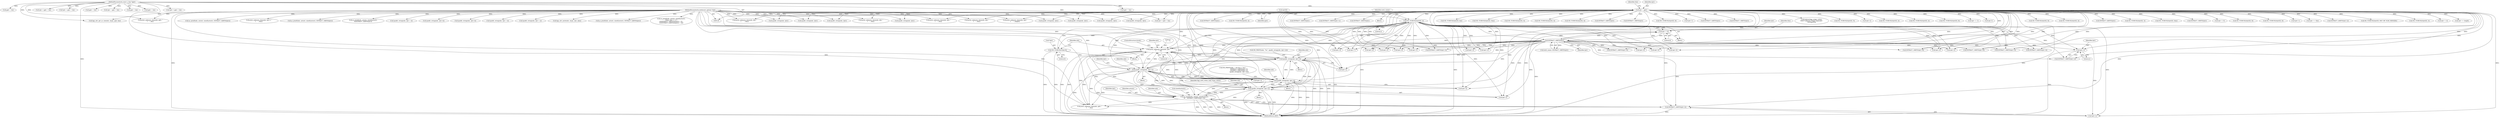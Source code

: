 digraph "0_tcpdump_d10a0f980fe8f9407ab1ffbd612641433ebe175e@pointer" {
"1002369" [label="(Call,tptr+2)"];
"1002151" [label="(Call,ND_TCHECK2(tptr[0], 2))"];
"1002374" [label="(Call,ND_TCHECK2(*tptr,8))"];
"1002387" [label="(Call,tptr +=8)"];
"1002378" [label="(Call,print_unknown_data(ndo, tptr, \"\n\t      \", 8))"];
"1002284" [label="(Call,ipaddr_string(ndo, tptr+2))"];
"1002219" [label="(Call,ipaddr_string(ndo, tptr+2))"];
"1002203" [label="(Call,ipaddr_string(ndo, tptr+4))"];
"1002298" [label="(Call,ipaddr_string(ndo, tptr+2))"];
"1002237" [label="(Call,as_printf(ndo, astostr, sizeof(astostr),\n\t\t\t    EXTRACT_32BITS(tptr+2)))"];
"1000126" [label="(MethodParameterIn,netdissect_options *ndo)"];
"1002242" [label="(Call,EXTRACT_32BITS(tptr+2))"];
"1000142" [label="(Call,tptr = pptr)"];
"1000128" [label="(MethodParameterIn,const u_char *pptr)"];
"1002158" [label="(Call,EXTRACT_16BITS(tptr))"];
"1002325" [label="(Call,tptr+6)"];
"1002358" [label="(Call,tptr+4)"];
"1002848" [label="(Call,EXTRACT_32BITS(tptr))"];
"1002237" [label="(Call,as_printf(ndo, astostr, sizeof(astostr),\n\t\t\t    EXTRACT_32BITS(tptr+2)))"];
"1000401" [label="(Call,as_printf(ndo, astostr, sizeof(astostr), EXTRACT_16BITS(tptr)))"];
"1002305" [label="(Identifier,bgp_extd_comm_ospf_rtype_values)"];
"1002331" [label="(Call,tptr+6)"];
"1002570" [label="(Call,ND_TCHECK2(tptr[0], 3))"];
"1001073" [label="(Call,ND_TCHECK2(tptr[0], tlen))"];
"1000622" [label="(Call,EXTRACT_16BITS(tptr))"];
"1002436" [label="(Call,tptr +=5)"];
"1002525" [label="(Call,ND_TCHECK2(tptr[0], 8))"];
"1002383" [label="(ControlStructure,break;)"];
"1002389" [label="(Literal,8)"];
"1001615" [label="(Call,print_unknown_data(ndo, tptr, \"\n\t    \", tlen))"];
"1002447" [label="(Call,ND_TCHECK2(tptr[0], 8))"];
"1002188" [label="(Call,ND_PRINT((ndo, \": %u:%u (= %s)\",\n                               EXTRACT_16BITS(tptr+2),\n                               EXTRACT_32BITS(tptr+4),\n                               ipaddr_string(ndo, tptr+4))))"];
"1000128" [label="(MethodParameterIn,const u_char *pptr)"];
"1002247" [label="(Call,tptr+6)"];
"1002240" [label="(Call,sizeof(astostr))"];
"1002370" [label="(Identifier,tptr)"];
"1002582" [label="(Call,tptr+1)"];
"1001623" [label="(Call,tptr = pptr + len)"];
"1002147" [label="(Identifier,tlen)"];
"1001097" [label="(Call,tptr += tlen)"];
"1002536" [label="(Call,ipaddr_string(ndo, tptr))"];
"1001625" [label="(Call,pptr + len)"];
"1002152" [label="(Call,tptr[0])"];
"1001169" [label="(Call,pptr + len)"];
"1002368" [label="(Call,EXTRACT_16BITS(tptr+2))"];
"1002374" [label="(Call,ND_TCHECK2(*tptr,8))"];
"1002431" [label="(Call,EXTRACT_24BITS(tptr+2))"];
"1002243" [label="(Call,tptr+2)"];
"1001640" [label="(Call,ND_TCHECK2(tptr[0], BGP_MP_NLRI_MINSIZE))"];
"1001691" [label="(Call,tptr < pptr + len)"];
"1000615" [label="(Call,ND_TCHECK2(tptr[0], 3))"];
"1002236" [label="(Block,)"];
"1000542" [label="(Call,tptr +=4)"];
"1000206" [label="(Call,tptr < pptr + len)"];
"1002640" [label="(Call,tptr += length)"];
"1002205" [label="(Call,tptr+4)"];
"1002203" [label="(Call,ipaddr_string(ndo, tptr+4))"];
"1002279" [label="(Call,ND_PRINT((ndo, \"%s\", ipaddr_string(ndo, tptr+2))))"];
"1002387" [label="(Call,tptr +=8)"];
"1000461" [label="(Call,EXTRACT_32BITS(tptr))"];
"1002380" [label="(Identifier,tptr)"];
"1002354" [label="(Call,tptr+3)"];
"1000421" [label="(Call,as_printf(ndo, astostr, sizeof(astostr),\n\t\t\tEXTRACT_32BITS(tptr)))"];
"1002220" [label="(Identifier,ndo)"];
"1000587" [label="(Call,ND_TCHECK2(tptr[0], 4))"];
"1000144" [label="(Identifier,pptr)"];
"1002315" [label="(Call,tptr+7)"];
"1002357" [label="(Call,EXTRACT_16BITS(tptr+4))"];
"1002369" [label="(Call,tptr+2)"];
"1002157" [label="(Identifier,extd_comm)"];
"1002349" [label="(Call,tptr+2)"];
"1000428" [label="(Call,ipaddr_string(ndo, tptr + 4))"];
"1002482" [label="(Call,ipaddr_string(ndo, tptr+4))"];
"1002382" [label="(Literal,8)"];
"1002226" [label="(Identifier,tptr)"];
"1002248" [label="(Identifier,tptr)"];
"1002257" [label="(Call,tptr+2)"];
"1002286" [label="(Call,tptr+2)"];
"1000200" [label="(Call,bgp_attr_get_as_size(ndo, atype, pptr, len))"];
"1002199" [label="(Call,EXTRACT_32BITS(tptr+4))"];
"1002256" [label="(Call,EXTRACT_32BITS(tptr+2))"];
"1000493" [label="(Call,EXTRACT_32BITS(tptr))"];
"1001693" [label="(Call,pptr + len)"];
"1002155" [label="(Literal,2)"];
"1002381" [label="(Literal,\"\n\t      \")"];
"1002219" [label="(Call,ipaddr_string(ndo, tptr+2))"];
"1002461" [label="(Call,ipaddr_string(ndo, tptr+4))"];
"1002581" [label="(Call,EXTRACT_16BITS(tptr+1))"];
"1002516" [label="(Call,ipaddr_string(ndo, tptr))"];
"1000682" [label="(Call,print_unknown_data(ndo, tptr, \"\n\t    \", tlen))"];
"1000357" [label="(Call,EXTRACT_32BITS(tptr))"];
"1002195" [label="(Call,tptr+2)"];
"1002225" [label="(Call,tptr+6)"];
"1002246" [label="(Call,EXTRACT_16BITS(tptr+6))"];
"1000143" [label="(Identifier,tptr)"];
"1000126" [label="(MethodParameterIn,netdissect_options *ndo)"];
"1002151" [label="(Call,ND_TCHECK2(tptr[0], 2))"];
"1002239" [label="(Identifier,astostr)"];
"1000130" [label="(Block,)"];
"1000385" [label="(Call,ND_TCHECK2(tptr[0], len))"];
"1000142" [label="(Call,tptr = pptr)"];
"1002298" [label="(Call,ipaddr_string(ndo, tptr+2))"];
"1000463" [label="(Call,ipaddr_string(ndo, tptr + 4))"];
"1002377" [label="(Literal,8)"];
"1000663" [label="(Call,ND_TCHECK2(tptr[0], tlen))"];
"1002218" [label="(Block,)"];
"1002158" [label="(Call,EXTRACT_16BITS(tptr))"];
"1000486" [label="(Call,ND_TCHECK2(tptr[0], 4))"];
"1002648" [label="(Call,ND_TCHECK2(tptr[0], 4))"];
"1002149" [label="(Block,)"];
"1002489" [label="(Call,ND_TCHECK2(tptr[0], 4))"];
"1002178" [label="(Call,tptr+2)"];
"1000426" [label="(Call,EXTRACT_32BITS(tptr))"];
"1002200" [label="(Call,tptr+4)"];
"1002297" [label="(Block,)"];
"1002184" [label="(Block,)"];
"1000408" [label="(Call,ipaddr_string(ndo, tptr + 2))"];
"1001092" [label="(Call,print_unknown_data(ndo, tptr, \"\n\t    \", tlen))"];
"1000208" [label="(Call,pptr + len)"];
"1002282" [label="(Block,)"];
"1002479" [label="(Call,ipaddr_string(ndo, tptr))"];
"1000406" [label="(Call,EXTRACT_16BITS(tptr))"];
"1002221" [label="(Call,tptr+2)"];
"1002505" [label="(Call,ND_TCHECK2(tptr[0], 8))"];
"1002375" [label="(Call,*tptr)"];
"1002800" [label="(Call,bgp_attr_print(ndo, atype, tptr, alen))"];
"1002398" [label="(Call,tptr+1)"];
"1002668" [label="(Call,EXTRACT_32BITS(tptr))"];
"1000146" [label="(Identifier,tlen)"];
"1002635" [label="(Call,print_unknown_data(ndo, tptr,\"\n\t      \", length))"];
"1002909" [label="(Call,print_unknown_data(ndo, pptr, \"\n\t    \", len))"];
"1002499" [label="(Call,ipaddr_string(ndo, tptr))"];
"1002890" [label="(Call,print_unknown_data(ndo, pptr, \"\n\t    \", len))"];
"1001647" [label="(Call,EXTRACT_16BITS(tptr))"];
"1000456" [label="(Call,as_printf(ndo, astostr, sizeof(astostr), EXTRACT_32BITS(tptr)))"];
"1002300" [label="(Call,tptr+2)"];
"1002285" [label="(Identifier,ndo)"];
"1002919" [label="(MethodReturn,RET)"];
"1002371" [label="(Literal,2)"];
"1000170" [label="(Call,tok2str(bgp_origin_values,\n\t\t\t\t\t\t\"Unknown Origin Typecode\",\n\t\t\t\t\t\ttptr[0]))"];
"1002408" [label="(Call,ND_TCHECK2(tptr[0], 5))"];
"1002432" [label="(Call,tptr+2)"];
"1002204" [label="(Identifier,ndo)"];
"1002552" [label="(Call,print_unknown_data(ndo, tptr, \"\n\t      \", tlen))"];
"1000347" [label="(Call,ND_TCHECK2(tptr[0], 4))"];
"1000557" [label="(Call,ND_TCHECK2(tptr[0], 4))"];
"1001167" [label="(Call,tptr < pptr + len)"];
"1002468" [label="(Call,ND_TCHECK2(tptr[0], 8))"];
"1002585" [label="(Call,tptr += 3)"];
"1002198" [label="(Block,)"];
"1002224" [label="(Call,EXTRACT_16BITS(tptr+6))"];
"1000258" [label="(Call,as_printf(ndo, astostr, sizeof(astostr),\n\t\t\t\tas_size == 2 ?\n\t\t\t\tEXTRACT_16BITS(&tptr[2 + i]) :\n\t\t\t\tEXTRACT_32BITS(&tptr[2 + i])))"];
"1002378" [label="(Call,print_unknown_data(ndo, tptr, \"\n\t      \", 8))"];
"1002159" [label="(Identifier,tptr)"];
"1002242" [label="(Call,EXTRACT_32BITS(tptr+2))"];
"1002119" [label="(Call,tptr = pptr + len)"];
"1002156" [label="(Call,extd_comm=EXTRACT_16BITS(tptr))"];
"1002194" [label="(Call,EXTRACT_16BITS(tptr+2))"];
"1002299" [label="(Identifier,ndo)"];
"1002379" [label="(Identifier,ndo)"];
"1000598" [label="(Call,ipaddr_string(ndo, tptr))"];
"1002663" [label="(Call,as_printf(ndo, astostr, sizeof(astostr), EXTRACT_32BITS(tptr)))"];
"1002238" [label="(Identifier,ndo)"];
"1002091" [label="(Call,tptr-3)"];
"1000445" [label="(Call,ND_TCHECK2(tptr[0], 8))"];
"1002458" [label="(Call,ipaddr_string(ndo, tptr))"];
"1000321" [label="(Call,ND_TCHECK2(tptr[0], 4))"];
"1000331" [label="(Call,ipaddr_string(ndo, tptr))"];
"1002388" [label="(Identifier,tptr)"];
"1000567" [label="(Call,ipaddr_string(ndo, tptr))"];
"1002121" [label="(Call,pptr + len)"];
"1002109" [label="(Call,print_unknown_data(ndo, tptr-3, \"\n\t    \", tlen))"];
"1002308" [label="(Call,tptr+6)"];
"1002284" [label="(Call,ipaddr_string(ndo, tptr+2))"];
"1002369" -> "1002368"  [label="AST: "];
"1002369" -> "1002371"  [label="CFG: "];
"1002370" -> "1002369"  [label="AST: "];
"1002371" -> "1002369"  [label="AST: "];
"1002368" -> "1002369"  [label="CFG: "];
"1002369" -> "1002919"  [label="DDG: "];
"1002151" -> "1002369"  [label="DDG: "];
"1000142" -> "1002369"  [label="DDG: "];
"1002158" -> "1002369"  [label="DDG: "];
"1002151" -> "1002149"  [label="AST: "];
"1002151" -> "1002155"  [label="CFG: "];
"1002152" -> "1002151"  [label="AST: "];
"1002155" -> "1002151"  [label="AST: "];
"1002157" -> "1002151"  [label="CFG: "];
"1002151" -> "1002919"  [label="DDG: "];
"1002151" -> "1002919"  [label="DDG: "];
"1002374" -> "1002151"  [label="DDG: "];
"1002387" -> "1002151"  [label="DDG: "];
"1000142" -> "1002151"  [label="DDG: "];
"1002151" -> "1002158"  [label="DDG: "];
"1002151" -> "1002178"  [label="DDG: "];
"1002151" -> "1002194"  [label="DDG: "];
"1002151" -> "1002195"  [label="DDG: "];
"1002151" -> "1002199"  [label="DDG: "];
"1002151" -> "1002200"  [label="DDG: "];
"1002151" -> "1002203"  [label="DDG: "];
"1002151" -> "1002205"  [label="DDG: "];
"1002151" -> "1002219"  [label="DDG: "];
"1002151" -> "1002221"  [label="DDG: "];
"1002151" -> "1002224"  [label="DDG: "];
"1002151" -> "1002225"  [label="DDG: "];
"1002151" -> "1002242"  [label="DDG: "];
"1002151" -> "1002243"  [label="DDG: "];
"1002151" -> "1002246"  [label="DDG: "];
"1002151" -> "1002247"  [label="DDG: "];
"1002151" -> "1002256"  [label="DDG: "];
"1002151" -> "1002257"  [label="DDG: "];
"1002151" -> "1002284"  [label="DDG: "];
"1002151" -> "1002286"  [label="DDG: "];
"1002151" -> "1002298"  [label="DDG: "];
"1002151" -> "1002300"  [label="DDG: "];
"1002151" -> "1002308"  [label="DDG: "];
"1002151" -> "1002315"  [label="DDG: "];
"1002151" -> "1002325"  [label="DDG: "];
"1002151" -> "1002331"  [label="DDG: "];
"1002151" -> "1002349"  [label="DDG: "];
"1002151" -> "1002354"  [label="DDG: "];
"1002151" -> "1002357"  [label="DDG: "];
"1002151" -> "1002358"  [label="DDG: "];
"1002151" -> "1002368"  [label="DDG: "];
"1002151" -> "1002374"  [label="DDG: "];
"1002151" -> "1002378"  [label="DDG: "];
"1002151" -> "1002387"  [label="DDG: "];
"1002374" -> "1002184"  [label="AST: "];
"1002374" -> "1002377"  [label="CFG: "];
"1002375" -> "1002374"  [label="AST: "];
"1002377" -> "1002374"  [label="AST: "];
"1002379" -> "1002374"  [label="CFG: "];
"1002374" -> "1002919"  [label="DDG: "];
"1002374" -> "1002919"  [label="DDG: "];
"1002387" -> "1002149"  [label="AST: "];
"1002387" -> "1002389"  [label="CFG: "];
"1002388" -> "1002387"  [label="AST: "];
"1002389" -> "1002387"  [label="AST: "];
"1002147" -> "1002387"  [label="CFG: "];
"1002387" -> "1002919"  [label="DDG: "];
"1002387" -> "1002158"  [label="DDG: "];
"1002378" -> "1002387"  [label="DDG: "];
"1000142" -> "1002387"  [label="DDG: "];
"1002158" -> "1002387"  [label="DDG: "];
"1002378" -> "1002184"  [label="AST: "];
"1002378" -> "1002382"  [label="CFG: "];
"1002379" -> "1002378"  [label="AST: "];
"1002380" -> "1002378"  [label="AST: "];
"1002381" -> "1002378"  [label="AST: "];
"1002382" -> "1002378"  [label="AST: "];
"1002383" -> "1002378"  [label="CFG: "];
"1002378" -> "1002919"  [label="DDG: "];
"1002378" -> "1002919"  [label="DDG: "];
"1002378" -> "1002919"  [label="DDG: "];
"1002378" -> "1002203"  [label="DDG: "];
"1002378" -> "1002219"  [label="DDG: "];
"1002378" -> "1002237"  [label="DDG: "];
"1002378" -> "1002284"  [label="DDG: "];
"1002378" -> "1002298"  [label="DDG: "];
"1002284" -> "1002378"  [label="DDG: "];
"1002219" -> "1002378"  [label="DDG: "];
"1002203" -> "1002378"  [label="DDG: "];
"1002298" -> "1002378"  [label="DDG: "];
"1002237" -> "1002378"  [label="DDG: "];
"1000126" -> "1002378"  [label="DDG: "];
"1000142" -> "1002378"  [label="DDG: "];
"1002158" -> "1002378"  [label="DDG: "];
"1002378" -> "1002909"  [label="DDG: "];
"1002284" -> "1002282"  [label="AST: "];
"1002284" -> "1002286"  [label="CFG: "];
"1002285" -> "1002284"  [label="AST: "];
"1002286" -> "1002284"  [label="AST: "];
"1002279" -> "1002284"  [label="CFG: "];
"1002284" -> "1002919"  [label="DDG: "];
"1002284" -> "1002919"  [label="DDG: "];
"1002284" -> "1002919"  [label="DDG: "];
"1002284" -> "1002203"  [label="DDG: "];
"1002284" -> "1002219"  [label="DDG: "];
"1002284" -> "1002237"  [label="DDG: "];
"1002219" -> "1002284"  [label="DDG: "];
"1002203" -> "1002284"  [label="DDG: "];
"1002298" -> "1002284"  [label="DDG: "];
"1002237" -> "1002284"  [label="DDG: "];
"1000126" -> "1002284"  [label="DDG: "];
"1000142" -> "1002284"  [label="DDG: "];
"1002158" -> "1002284"  [label="DDG: "];
"1002284" -> "1002298"  [label="DDG: "];
"1002284" -> "1002909"  [label="DDG: "];
"1002219" -> "1002218"  [label="AST: "];
"1002219" -> "1002221"  [label="CFG: "];
"1002220" -> "1002219"  [label="AST: "];
"1002221" -> "1002219"  [label="AST: "];
"1002226" -> "1002219"  [label="CFG: "];
"1002219" -> "1002919"  [label="DDG: "];
"1002219" -> "1002919"  [label="DDG: "];
"1002219" -> "1002919"  [label="DDG: "];
"1002219" -> "1002203"  [label="DDG: "];
"1002203" -> "1002219"  [label="DDG: "];
"1002298" -> "1002219"  [label="DDG: "];
"1002237" -> "1002219"  [label="DDG: "];
"1000126" -> "1002219"  [label="DDG: "];
"1000142" -> "1002219"  [label="DDG: "];
"1002158" -> "1002219"  [label="DDG: "];
"1002219" -> "1002237"  [label="DDG: "];
"1002219" -> "1002298"  [label="DDG: "];
"1002219" -> "1002909"  [label="DDG: "];
"1002203" -> "1002198"  [label="AST: "];
"1002203" -> "1002205"  [label="CFG: "];
"1002204" -> "1002203"  [label="AST: "];
"1002205" -> "1002203"  [label="AST: "];
"1002188" -> "1002203"  [label="CFG: "];
"1002203" -> "1002919"  [label="DDG: "];
"1002203" -> "1002919"  [label="DDG: "];
"1002203" -> "1002919"  [label="DDG: "];
"1002298" -> "1002203"  [label="DDG: "];
"1002237" -> "1002203"  [label="DDG: "];
"1000126" -> "1002203"  [label="DDG: "];
"1000142" -> "1002203"  [label="DDG: "];
"1002158" -> "1002203"  [label="DDG: "];
"1002203" -> "1002237"  [label="DDG: "];
"1002203" -> "1002298"  [label="DDG: "];
"1002203" -> "1002909"  [label="DDG: "];
"1002298" -> "1002297"  [label="AST: "];
"1002298" -> "1002300"  [label="CFG: "];
"1002299" -> "1002298"  [label="AST: "];
"1002300" -> "1002298"  [label="AST: "];
"1002305" -> "1002298"  [label="CFG: "];
"1002298" -> "1002919"  [label="DDG: "];
"1002298" -> "1002919"  [label="DDG: "];
"1002298" -> "1002919"  [label="DDG: "];
"1002298" -> "1002237"  [label="DDG: "];
"1002237" -> "1002298"  [label="DDG: "];
"1000126" -> "1002298"  [label="DDG: "];
"1000142" -> "1002298"  [label="DDG: "];
"1002158" -> "1002298"  [label="DDG: "];
"1002298" -> "1002909"  [label="DDG: "];
"1002237" -> "1002236"  [label="AST: "];
"1002237" -> "1002242"  [label="CFG: "];
"1002238" -> "1002237"  [label="AST: "];
"1002239" -> "1002237"  [label="AST: "];
"1002240" -> "1002237"  [label="AST: "];
"1002242" -> "1002237"  [label="AST: "];
"1002248" -> "1002237"  [label="CFG: "];
"1002237" -> "1002919"  [label="DDG: "];
"1002237" -> "1002919"  [label="DDG: "];
"1002237" -> "1002919"  [label="DDG: "];
"1002237" -> "1002919"  [label="DDG: "];
"1000126" -> "1002237"  [label="DDG: "];
"1002242" -> "1002237"  [label="DDG: "];
"1002237" -> "1002909"  [label="DDG: "];
"1000126" -> "1000125"  [label="AST: "];
"1000126" -> "1002919"  [label="DDG: "];
"1000126" -> "1000200"  [label="DDG: "];
"1000126" -> "1000258"  [label="DDG: "];
"1000126" -> "1000331"  [label="DDG: "];
"1000126" -> "1000401"  [label="DDG: "];
"1000126" -> "1000408"  [label="DDG: "];
"1000126" -> "1000421"  [label="DDG: "];
"1000126" -> "1000428"  [label="DDG: "];
"1000126" -> "1000456"  [label="DDG: "];
"1000126" -> "1000463"  [label="DDG: "];
"1000126" -> "1000567"  [label="DDG: "];
"1000126" -> "1000598"  [label="DDG: "];
"1000126" -> "1000682"  [label="DDG: "];
"1000126" -> "1001092"  [label="DDG: "];
"1000126" -> "1001615"  [label="DDG: "];
"1000126" -> "1002109"  [label="DDG: "];
"1000126" -> "1002458"  [label="DDG: "];
"1000126" -> "1002461"  [label="DDG: "];
"1000126" -> "1002479"  [label="DDG: "];
"1000126" -> "1002482"  [label="DDG: "];
"1000126" -> "1002499"  [label="DDG: "];
"1000126" -> "1002516"  [label="DDG: "];
"1000126" -> "1002536"  [label="DDG: "];
"1000126" -> "1002552"  [label="DDG: "];
"1000126" -> "1002635"  [label="DDG: "];
"1000126" -> "1002663"  [label="DDG: "];
"1000126" -> "1002800"  [label="DDG: "];
"1000126" -> "1002890"  [label="DDG: "];
"1000126" -> "1002909"  [label="DDG: "];
"1002242" -> "1002243"  [label="CFG: "];
"1002243" -> "1002242"  [label="AST: "];
"1002242" -> "1002919"  [label="DDG: "];
"1000142" -> "1002242"  [label="DDG: "];
"1002158" -> "1002242"  [label="DDG: "];
"1000142" -> "1000130"  [label="AST: "];
"1000142" -> "1000144"  [label="CFG: "];
"1000143" -> "1000142"  [label="AST: "];
"1000144" -> "1000142"  [label="AST: "];
"1000146" -> "1000142"  [label="CFG: "];
"1000142" -> "1002919"  [label="DDG: "];
"1000142" -> "1002919"  [label="DDG: "];
"1000128" -> "1000142"  [label="DDG: "];
"1000142" -> "1000170"  [label="DDG: "];
"1000142" -> "1000206"  [label="DDG: "];
"1000142" -> "1000321"  [label="DDG: "];
"1000142" -> "1000331"  [label="DDG: "];
"1000142" -> "1000347"  [label="DDG: "];
"1000142" -> "1000357"  [label="DDG: "];
"1000142" -> "1000385"  [label="DDG: "];
"1000142" -> "1000406"  [label="DDG: "];
"1000142" -> "1000426"  [label="DDG: "];
"1000142" -> "1000445"  [label="DDG: "];
"1000142" -> "1000461"  [label="DDG: "];
"1000142" -> "1000486"  [label="DDG: "];
"1000142" -> "1000493"  [label="DDG: "];
"1000142" -> "1000542"  [label="DDG: "];
"1000142" -> "1000557"  [label="DDG: "];
"1000142" -> "1000567"  [label="DDG: "];
"1000142" -> "1000587"  [label="DDG: "];
"1000142" -> "1000598"  [label="DDG: "];
"1000142" -> "1000615"  [label="DDG: "];
"1000142" -> "1000622"  [label="DDG: "];
"1000142" -> "1000663"  [label="DDG: "];
"1000142" -> "1000682"  [label="DDG: "];
"1000142" -> "1001073"  [label="DDG: "];
"1000142" -> "1001092"  [label="DDG: "];
"1000142" -> "1001097"  [label="DDG: "];
"1000142" -> "1001615"  [label="DDG: "];
"1000142" -> "1001640"  [label="DDG: "];
"1000142" -> "1001647"  [label="DDG: "];
"1000142" -> "1002091"  [label="DDG: "];
"1000142" -> "1002158"  [label="DDG: "];
"1000142" -> "1002194"  [label="DDG: "];
"1000142" -> "1002195"  [label="DDG: "];
"1000142" -> "1002199"  [label="DDG: "];
"1000142" -> "1002200"  [label="DDG: "];
"1000142" -> "1002205"  [label="DDG: "];
"1000142" -> "1002221"  [label="DDG: "];
"1000142" -> "1002224"  [label="DDG: "];
"1000142" -> "1002225"  [label="DDG: "];
"1000142" -> "1002243"  [label="DDG: "];
"1000142" -> "1002246"  [label="DDG: "];
"1000142" -> "1002247"  [label="DDG: "];
"1000142" -> "1002256"  [label="DDG: "];
"1000142" -> "1002257"  [label="DDG: "];
"1000142" -> "1002286"  [label="DDG: "];
"1000142" -> "1002300"  [label="DDG: "];
"1000142" -> "1002308"  [label="DDG: "];
"1000142" -> "1002315"  [label="DDG: "];
"1000142" -> "1002325"  [label="DDG: "];
"1000142" -> "1002331"  [label="DDG: "];
"1000142" -> "1002349"  [label="DDG: "];
"1000142" -> "1002354"  [label="DDG: "];
"1000142" -> "1002357"  [label="DDG: "];
"1000142" -> "1002358"  [label="DDG: "];
"1000142" -> "1002368"  [label="DDG: "];
"1000142" -> "1002398"  [label="DDG: "];
"1000142" -> "1002408"  [label="DDG: "];
"1000142" -> "1002431"  [label="DDG: "];
"1000142" -> "1002432"  [label="DDG: "];
"1000142" -> "1002436"  [label="DDG: "];
"1000142" -> "1002447"  [label="DDG: "];
"1000142" -> "1002458"  [label="DDG: "];
"1000142" -> "1002468"  [label="DDG: "];
"1000142" -> "1002479"  [label="DDG: "];
"1000142" -> "1002489"  [label="DDG: "];
"1000142" -> "1002499"  [label="DDG: "];
"1000142" -> "1002505"  [label="DDG: "];
"1000142" -> "1002516"  [label="DDG: "];
"1000142" -> "1002525"  [label="DDG: "];
"1000142" -> "1002536"  [label="DDG: "];
"1000142" -> "1002552"  [label="DDG: "];
"1000142" -> "1002570"  [label="DDG: "];
"1000142" -> "1002581"  [label="DDG: "];
"1000142" -> "1002582"  [label="DDG: "];
"1000142" -> "1002585"  [label="DDG: "];
"1000142" -> "1002635"  [label="DDG: "];
"1000142" -> "1002640"  [label="DDG: "];
"1000142" -> "1002648"  [label="DDG: "];
"1000142" -> "1002668"  [label="DDG: "];
"1000142" -> "1002848"  [label="DDG: "];
"1000128" -> "1000125"  [label="AST: "];
"1000128" -> "1002919"  [label="DDG: "];
"1000128" -> "1000200"  [label="DDG: "];
"1000128" -> "1000206"  [label="DDG: "];
"1000128" -> "1000208"  [label="DDG: "];
"1000128" -> "1001167"  [label="DDG: "];
"1000128" -> "1001169"  [label="DDG: "];
"1000128" -> "1001623"  [label="DDG: "];
"1000128" -> "1001625"  [label="DDG: "];
"1000128" -> "1001691"  [label="DDG: "];
"1000128" -> "1001693"  [label="DDG: "];
"1000128" -> "1002119"  [label="DDG: "];
"1000128" -> "1002121"  [label="DDG: "];
"1000128" -> "1002890"  [label="DDG: "];
"1000128" -> "1002909"  [label="DDG: "];
"1002158" -> "1002156"  [label="AST: "];
"1002158" -> "1002159"  [label="CFG: "];
"1002159" -> "1002158"  [label="AST: "];
"1002156" -> "1002158"  [label="CFG: "];
"1002158" -> "1002156"  [label="DDG: "];
"1002158" -> "1002178"  [label="DDG: "];
"1002158" -> "1002194"  [label="DDG: "];
"1002158" -> "1002195"  [label="DDG: "];
"1002158" -> "1002199"  [label="DDG: "];
"1002158" -> "1002200"  [label="DDG: "];
"1002158" -> "1002205"  [label="DDG: "];
"1002158" -> "1002221"  [label="DDG: "];
"1002158" -> "1002224"  [label="DDG: "];
"1002158" -> "1002225"  [label="DDG: "];
"1002158" -> "1002243"  [label="DDG: "];
"1002158" -> "1002246"  [label="DDG: "];
"1002158" -> "1002247"  [label="DDG: "];
"1002158" -> "1002256"  [label="DDG: "];
"1002158" -> "1002257"  [label="DDG: "];
"1002158" -> "1002286"  [label="DDG: "];
"1002158" -> "1002300"  [label="DDG: "];
"1002158" -> "1002308"  [label="DDG: "];
"1002158" -> "1002315"  [label="DDG: "];
"1002158" -> "1002325"  [label="DDG: "];
"1002158" -> "1002331"  [label="DDG: "];
"1002158" -> "1002349"  [label="DDG: "];
"1002158" -> "1002354"  [label="DDG: "];
"1002158" -> "1002357"  [label="DDG: "];
"1002158" -> "1002358"  [label="DDG: "];
"1002158" -> "1002368"  [label="DDG: "];
}

